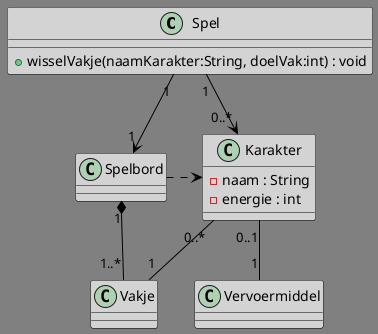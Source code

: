 @startuml
skinparam class {
BackgroundColor LightGrey
ArrowColor Black
BorderColor Black
BackgroundColor<<Foo>> DarkGrey
}

skinparam backgroundcolor Gray
skinparam stereotypeCBackgroundColor YellowGreen

class Spel {
+wisselVakje(naamKarakter:String, doelVak:int) : void

}

class Spelbord {
}

class Karakter {
-naam : String
-energie : int
}

class Vakje {
}

class Vervoermiddel {
}

Spel "1" --> "1" Spelbord
Spel "1" --> "0..*" Karakter
Spelbord "1" *-- "1..*" Vakje
Karakter "0..*" -- "1" Vakje
Karakter "0..1" -- "1" Vervoermiddel
Spelbord .> Karakter

@enduml